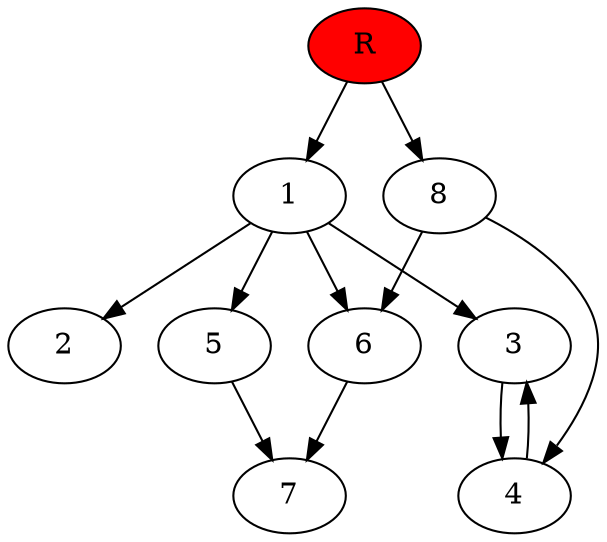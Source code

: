 digraph prb15455 {
	1
	2
	3
	4
	5
	6
	7
	8
	R [fillcolor="#ff0000" style=filled]
	1 -> 2
	1 -> 3
	1 -> 5
	1 -> 6
	3 -> 4
	4 -> 3
	5 -> 7
	6 -> 7
	8 -> 4
	8 -> 6
	R -> 1
	R -> 8
}
